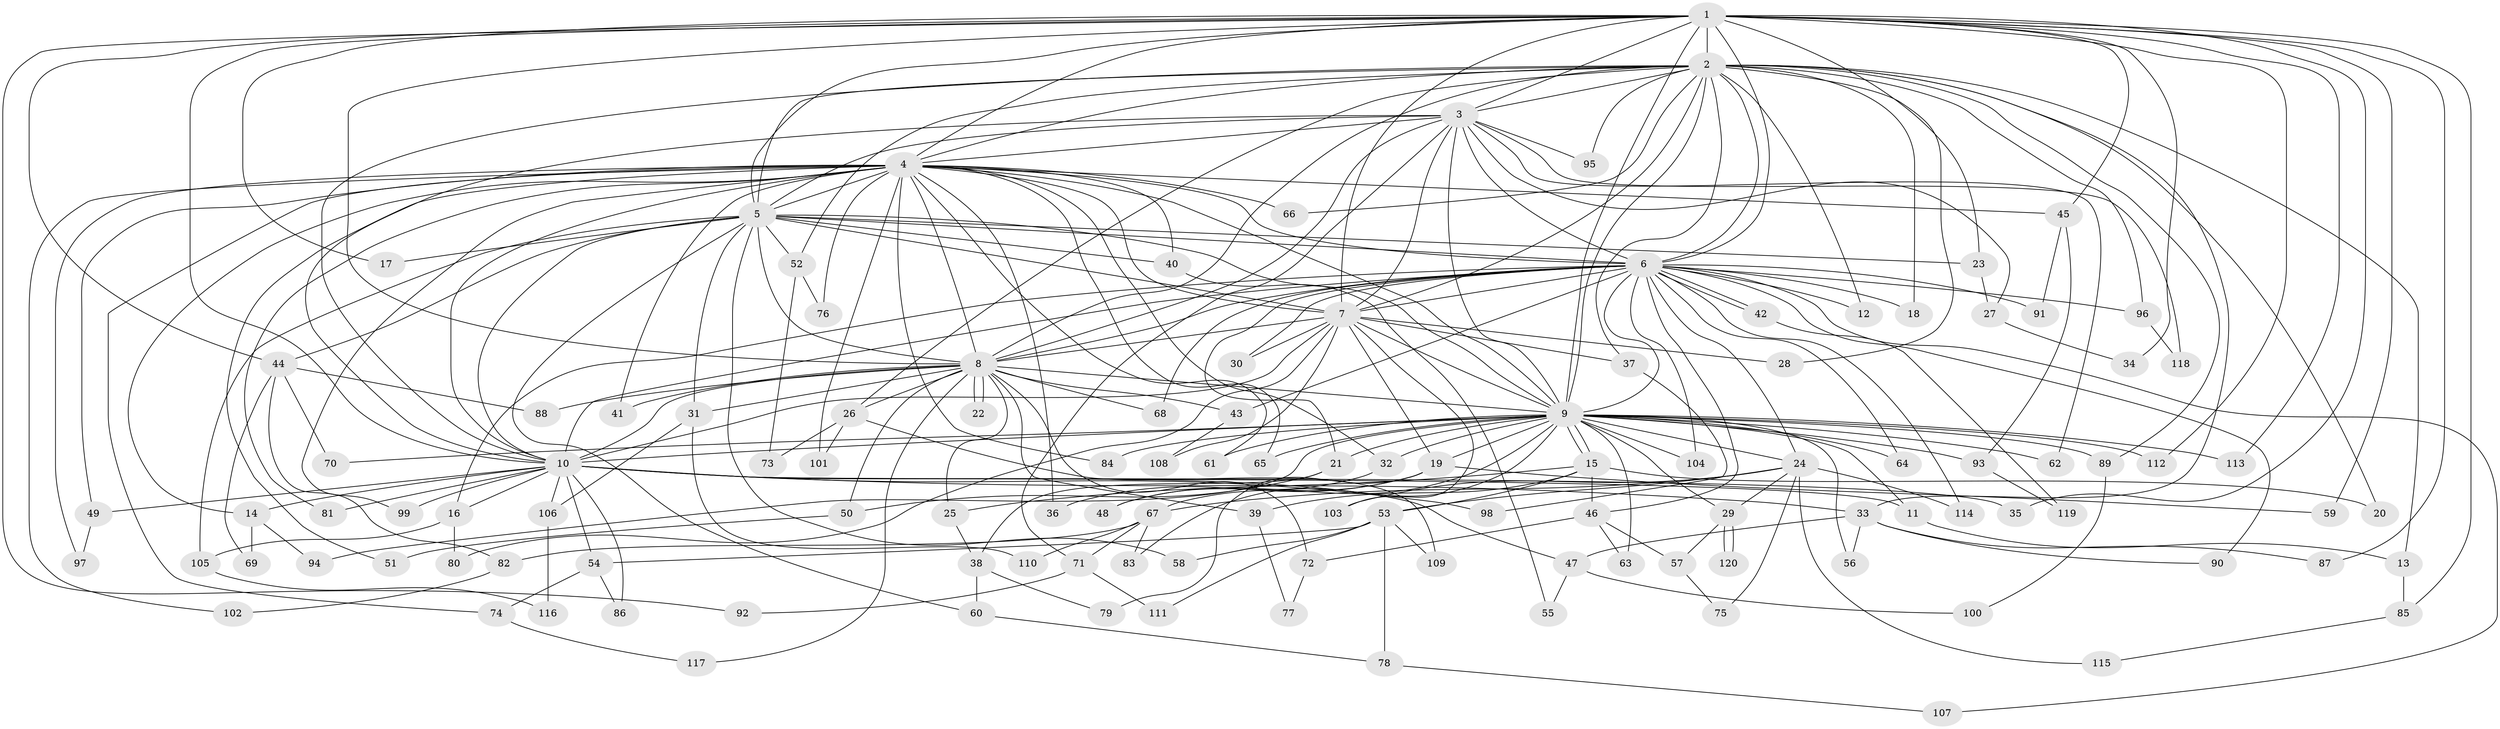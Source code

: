 // coarse degree distribution, {19: 0.021739130434782608, 22: 0.010869565217391304, 13: 0.010869565217391304, 26: 0.010869565217391304, 18: 0.010869565217391304, 43: 0.010869565217391304, 15: 0.010869565217391304, 20: 0.010869565217391304, 4: 0.06521739130434782, 2: 0.4782608695652174, 8: 0.03260869565217391, 6: 0.010869565217391304, 5: 0.043478260869565216, 3: 0.2391304347826087, 7: 0.010869565217391304, 1: 0.021739130434782608}
// Generated by graph-tools (version 1.1) at 2025/51/02/27/25 19:51:43]
// undirected, 120 vertices, 265 edges
graph export_dot {
graph [start="1"]
  node [color=gray90,style=filled];
  1;
  2;
  3;
  4;
  5;
  6;
  7;
  8;
  9;
  10;
  11;
  12;
  13;
  14;
  15;
  16;
  17;
  18;
  19;
  20;
  21;
  22;
  23;
  24;
  25;
  26;
  27;
  28;
  29;
  30;
  31;
  32;
  33;
  34;
  35;
  36;
  37;
  38;
  39;
  40;
  41;
  42;
  43;
  44;
  45;
  46;
  47;
  48;
  49;
  50;
  51;
  52;
  53;
  54;
  55;
  56;
  57;
  58;
  59;
  60;
  61;
  62;
  63;
  64;
  65;
  66;
  67;
  68;
  69;
  70;
  71;
  72;
  73;
  74;
  75;
  76;
  77;
  78;
  79;
  80;
  81;
  82;
  83;
  84;
  85;
  86;
  87;
  88;
  89;
  90;
  91;
  92;
  93;
  94;
  95;
  96;
  97;
  98;
  99;
  100;
  101;
  102;
  103;
  104;
  105;
  106;
  107;
  108;
  109;
  110;
  111;
  112;
  113;
  114;
  115;
  116;
  117;
  118;
  119;
  120;
  1 -- 2;
  1 -- 3;
  1 -- 4;
  1 -- 5;
  1 -- 6;
  1 -- 7;
  1 -- 8;
  1 -- 9;
  1 -- 10;
  1 -- 17;
  1 -- 23;
  1 -- 34;
  1 -- 35;
  1 -- 44;
  1 -- 45;
  1 -- 59;
  1 -- 85;
  1 -- 87;
  1 -- 92;
  1 -- 112;
  1 -- 113;
  2 -- 3;
  2 -- 4;
  2 -- 5;
  2 -- 6;
  2 -- 7;
  2 -- 8;
  2 -- 9;
  2 -- 10;
  2 -- 12;
  2 -- 13;
  2 -- 18;
  2 -- 20;
  2 -- 26;
  2 -- 28;
  2 -- 33;
  2 -- 37;
  2 -- 52;
  2 -- 66;
  2 -- 89;
  2 -- 95;
  2 -- 96;
  3 -- 4;
  3 -- 5;
  3 -- 6;
  3 -- 7;
  3 -- 8;
  3 -- 9;
  3 -- 10;
  3 -- 27;
  3 -- 62;
  3 -- 71;
  3 -- 95;
  3 -- 118;
  4 -- 5;
  4 -- 6;
  4 -- 7;
  4 -- 8;
  4 -- 9;
  4 -- 10;
  4 -- 14;
  4 -- 32;
  4 -- 36;
  4 -- 40;
  4 -- 41;
  4 -- 45;
  4 -- 49;
  4 -- 51;
  4 -- 61;
  4 -- 65;
  4 -- 66;
  4 -- 74;
  4 -- 76;
  4 -- 81;
  4 -- 84;
  4 -- 97;
  4 -- 99;
  4 -- 101;
  4 -- 102;
  5 -- 6;
  5 -- 7;
  5 -- 8;
  5 -- 9;
  5 -- 10;
  5 -- 17;
  5 -- 23;
  5 -- 31;
  5 -- 40;
  5 -- 44;
  5 -- 52;
  5 -- 58;
  5 -- 60;
  5 -- 105;
  6 -- 7;
  6 -- 8;
  6 -- 9;
  6 -- 10;
  6 -- 12;
  6 -- 16;
  6 -- 18;
  6 -- 21;
  6 -- 24;
  6 -- 30;
  6 -- 42;
  6 -- 42;
  6 -- 43;
  6 -- 46;
  6 -- 64;
  6 -- 68;
  6 -- 90;
  6 -- 91;
  6 -- 96;
  6 -- 104;
  6 -- 107;
  6 -- 114;
  7 -- 8;
  7 -- 9;
  7 -- 10;
  7 -- 19;
  7 -- 28;
  7 -- 30;
  7 -- 37;
  7 -- 80;
  7 -- 103;
  7 -- 108;
  8 -- 9;
  8 -- 10;
  8 -- 22;
  8 -- 22;
  8 -- 25;
  8 -- 26;
  8 -- 31;
  8 -- 39;
  8 -- 41;
  8 -- 43;
  8 -- 50;
  8 -- 68;
  8 -- 72;
  8 -- 88;
  8 -- 117;
  9 -- 10;
  9 -- 11;
  9 -- 15;
  9 -- 15;
  9 -- 19;
  9 -- 21;
  9 -- 24;
  9 -- 29;
  9 -- 32;
  9 -- 56;
  9 -- 61;
  9 -- 62;
  9 -- 63;
  9 -- 64;
  9 -- 65;
  9 -- 67;
  9 -- 70;
  9 -- 83;
  9 -- 84;
  9 -- 89;
  9 -- 93;
  9 -- 94;
  9 -- 104;
  9 -- 112;
  9 -- 113;
  10 -- 11;
  10 -- 14;
  10 -- 16;
  10 -- 33;
  10 -- 35;
  10 -- 47;
  10 -- 49;
  10 -- 54;
  10 -- 81;
  10 -- 86;
  10 -- 98;
  10 -- 99;
  10 -- 106;
  11 -- 13;
  13 -- 85;
  14 -- 69;
  14 -- 94;
  15 -- 20;
  15 -- 25;
  15 -- 39;
  15 -- 46;
  15 -- 53;
  16 -- 80;
  16 -- 105;
  19 -- 36;
  19 -- 48;
  19 -- 59;
  19 -- 79;
  21 -- 38;
  21 -- 50;
  23 -- 27;
  24 -- 29;
  24 -- 53;
  24 -- 67;
  24 -- 75;
  24 -- 103;
  24 -- 114;
  24 -- 115;
  25 -- 38;
  26 -- 73;
  26 -- 101;
  26 -- 109;
  27 -- 34;
  29 -- 57;
  29 -- 120;
  29 -- 120;
  31 -- 106;
  31 -- 110;
  32 -- 48;
  33 -- 47;
  33 -- 56;
  33 -- 87;
  33 -- 90;
  37 -- 98;
  38 -- 60;
  38 -- 79;
  39 -- 77;
  40 -- 55;
  42 -- 119;
  43 -- 108;
  44 -- 69;
  44 -- 70;
  44 -- 82;
  44 -- 88;
  45 -- 91;
  45 -- 93;
  46 -- 57;
  46 -- 63;
  46 -- 72;
  47 -- 55;
  47 -- 100;
  49 -- 97;
  50 -- 51;
  52 -- 73;
  52 -- 76;
  53 -- 54;
  53 -- 58;
  53 -- 78;
  53 -- 109;
  53 -- 111;
  54 -- 74;
  54 -- 86;
  57 -- 75;
  60 -- 78;
  67 -- 71;
  67 -- 82;
  67 -- 83;
  67 -- 110;
  71 -- 92;
  71 -- 111;
  72 -- 77;
  74 -- 117;
  78 -- 107;
  82 -- 102;
  85 -- 115;
  89 -- 100;
  93 -- 119;
  96 -- 118;
  105 -- 116;
  106 -- 116;
}
